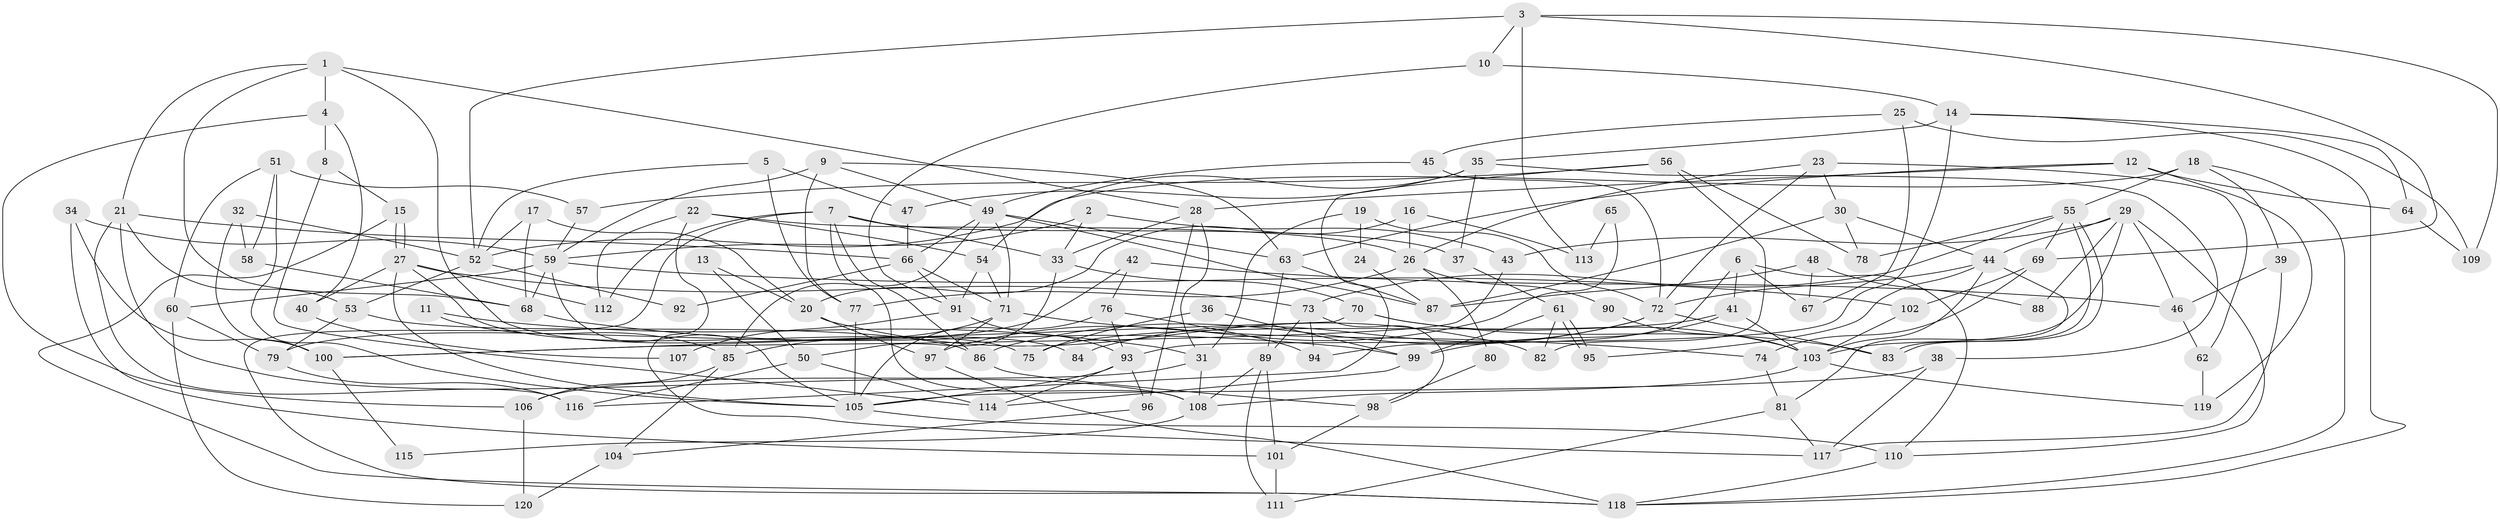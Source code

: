 // coarse degree distribution, {8: 0.08, 6: 0.16, 7: 0.06666666666666667, 5: 0.17333333333333334, 4: 0.17333333333333334, 2: 0.08, 3: 0.2, 9: 0.06666666666666667}
// Generated by graph-tools (version 1.1) at 2025/24/03/03/25 07:24:01]
// undirected, 120 vertices, 240 edges
graph export_dot {
graph [start="1"]
  node [color=gray90,style=filled];
  1;
  2;
  3;
  4;
  5;
  6;
  7;
  8;
  9;
  10;
  11;
  12;
  13;
  14;
  15;
  16;
  17;
  18;
  19;
  20;
  21;
  22;
  23;
  24;
  25;
  26;
  27;
  28;
  29;
  30;
  31;
  32;
  33;
  34;
  35;
  36;
  37;
  38;
  39;
  40;
  41;
  42;
  43;
  44;
  45;
  46;
  47;
  48;
  49;
  50;
  51;
  52;
  53;
  54;
  55;
  56;
  57;
  58;
  59;
  60;
  61;
  62;
  63;
  64;
  65;
  66;
  67;
  68;
  69;
  70;
  71;
  72;
  73;
  74;
  75;
  76;
  77;
  78;
  79;
  80;
  81;
  82;
  83;
  84;
  85;
  86;
  87;
  88;
  89;
  90;
  91;
  92;
  93;
  94;
  95;
  96;
  97;
  98;
  99;
  100;
  101;
  102;
  103;
  104;
  105;
  106;
  107;
  108;
  109;
  110;
  111;
  112;
  113;
  114;
  115;
  116;
  117;
  118;
  119;
  120;
  1 -- 68;
  1 -- 28;
  1 -- 4;
  1 -- 21;
  1 -- 84;
  2 -- 43;
  2 -- 59;
  2 -- 33;
  3 -- 10;
  3 -- 69;
  3 -- 52;
  3 -- 109;
  3 -- 113;
  4 -- 8;
  4 -- 40;
  4 -- 106;
  5 -- 52;
  5 -- 47;
  5 -- 77;
  6 -- 41;
  6 -- 94;
  6 -- 67;
  6 -- 110;
  7 -- 108;
  7 -- 118;
  7 -- 33;
  7 -- 37;
  7 -- 86;
  7 -- 112;
  8 -- 15;
  8 -- 114;
  9 -- 49;
  9 -- 77;
  9 -- 59;
  9 -- 63;
  10 -- 14;
  10 -- 91;
  11 -- 85;
  11 -- 31;
  12 -- 63;
  12 -- 28;
  12 -- 64;
  12 -- 119;
  13 -- 20;
  13 -- 50;
  14 -- 93;
  14 -- 35;
  14 -- 64;
  14 -- 118;
  15 -- 118;
  15 -- 27;
  15 -- 27;
  16 -- 20;
  16 -- 26;
  16 -- 113;
  17 -- 68;
  17 -- 52;
  17 -- 20;
  18 -- 118;
  18 -- 55;
  18 -- 39;
  18 -- 52;
  19 -- 72;
  19 -- 31;
  19 -- 24;
  20 -- 97;
  20 -- 82;
  21 -- 116;
  21 -- 53;
  21 -- 66;
  21 -- 108;
  22 -- 54;
  22 -- 112;
  22 -- 26;
  22 -- 117;
  23 -- 26;
  23 -- 62;
  23 -- 30;
  23 -- 72;
  24 -- 87;
  25 -- 109;
  25 -- 45;
  25 -- 67;
  26 -- 77;
  26 -- 80;
  26 -- 90;
  27 -- 105;
  27 -- 40;
  27 -- 73;
  27 -- 75;
  27 -- 112;
  28 -- 31;
  28 -- 33;
  28 -- 96;
  29 -- 44;
  29 -- 103;
  29 -- 43;
  29 -- 46;
  29 -- 88;
  29 -- 110;
  30 -- 44;
  30 -- 78;
  30 -- 87;
  31 -- 106;
  31 -- 108;
  32 -- 100;
  32 -- 52;
  32 -- 58;
  33 -- 50;
  33 -- 70;
  34 -- 59;
  34 -- 101;
  34 -- 100;
  35 -- 37;
  35 -- 54;
  35 -- 38;
  35 -- 47;
  36 -- 75;
  36 -- 99;
  37 -- 61;
  38 -- 105;
  38 -- 117;
  39 -- 117;
  39 -- 46;
  40 -- 107;
  41 -- 103;
  41 -- 99;
  41 -- 75;
  42 -- 46;
  42 -- 79;
  42 -- 76;
  43 -- 100;
  44 -- 72;
  44 -- 103;
  44 -- 81;
  44 -- 95;
  45 -- 49;
  45 -- 72;
  46 -- 62;
  47 -- 66;
  48 -- 87;
  48 -- 67;
  48 -- 88;
  49 -- 85;
  49 -- 63;
  49 -- 66;
  49 -- 71;
  49 -- 87;
  50 -- 114;
  50 -- 116;
  51 -- 60;
  51 -- 105;
  51 -- 57;
  51 -- 58;
  52 -- 53;
  52 -- 92;
  53 -- 79;
  53 -- 86;
  54 -- 71;
  54 -- 91;
  55 -- 73;
  55 -- 83;
  55 -- 83;
  55 -- 69;
  55 -- 78;
  56 -- 78;
  56 -- 57;
  56 -- 82;
  56 -- 116;
  57 -- 59;
  58 -- 68;
  59 -- 102;
  59 -- 60;
  59 -- 68;
  59 -- 105;
  60 -- 79;
  60 -- 120;
  61 -- 82;
  61 -- 95;
  61 -- 95;
  61 -- 99;
  62 -- 119;
  63 -- 87;
  63 -- 89;
  64 -- 109;
  65 -- 97;
  65 -- 113;
  66 -- 71;
  66 -- 91;
  66 -- 92;
  68 -- 99;
  69 -- 74;
  69 -- 102;
  70 -- 83;
  70 -- 100;
  70 -- 103;
  71 -- 74;
  71 -- 85;
  71 -- 97;
  72 -- 86;
  72 -- 83;
  72 -- 84;
  73 -- 89;
  73 -- 94;
  73 -- 98;
  74 -- 81;
  76 -- 105;
  76 -- 93;
  76 -- 94;
  77 -- 105;
  79 -- 116;
  80 -- 98;
  81 -- 117;
  81 -- 111;
  85 -- 104;
  85 -- 106;
  86 -- 98;
  89 -- 101;
  89 -- 108;
  89 -- 111;
  90 -- 103;
  91 -- 93;
  91 -- 107;
  93 -- 105;
  93 -- 96;
  93 -- 114;
  96 -- 104;
  97 -- 118;
  98 -- 101;
  99 -- 114;
  100 -- 115;
  101 -- 111;
  102 -- 103;
  103 -- 108;
  103 -- 119;
  104 -- 120;
  105 -- 110;
  106 -- 120;
  108 -- 115;
  110 -- 118;
}
